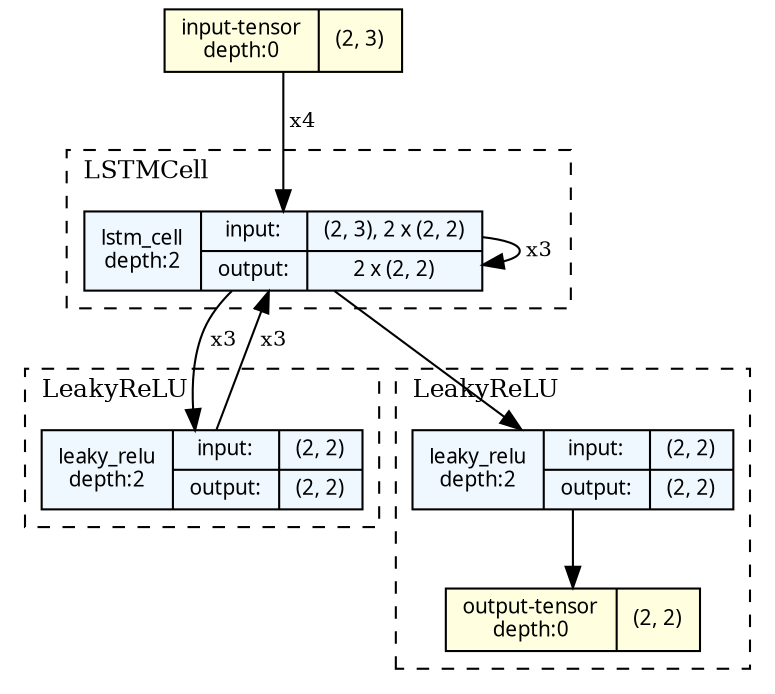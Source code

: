 strict digraph RecursiveNet {
	graph [ordering=in size="14.7,14.7"]
	node [align=left fontname="Linux libertine" fontsize=10 height=0.2 ranksep=0.1 shape=record style=filled]
	edge [fontsize=10]
	0 [label="input-tensor&#92;ndepth:0|(2, 3)" fillcolor=lightyellow]
	subgraph cluster_2 {
		fontsize=12 label=LSTMCell labeljust=l style=dashed
		1 [label="lstm_cell&#92;ndepth:2|{input:|output:}|{(2, 3), 2 x (2, 2)|2 x (2, 2)}" fillcolor=aliceblue]
	}
	subgraph cluster_3 {
		fontsize=12 label=LeakyReLU labeljust=l style=dashed
		2 [label="leaky_relu&#92;ndepth:2|{input:|output:}|{(2, 2)|(2, 2)}" fillcolor=aliceblue]
	}
	subgraph cluster_2 {
		fontsize=12 label=LSTMCell labeljust=l style=dashed
		1 [label="lstm_cell&#92;ndepth:2|{input:|output:}|{(2, 3), 2 x (2, 2)|2 x (2, 2)}" fillcolor=aliceblue]
	}
	subgraph cluster_3 {
		fontsize=12 label=LeakyReLU labeljust=l style=dashed
		2 [label="leaky_relu&#92;ndepth:2|{input:|output:}|{(2, 2)|(2, 2)}" fillcolor=aliceblue]
	}
	subgraph cluster_2 {
		fontsize=12 label=LSTMCell labeljust=l style=dashed
		1 [label="lstm_cell&#92;ndepth:2|{input:|output:}|{(2, 3), 2 x (2, 2)|2 x (2, 2)}" fillcolor=aliceblue]
	}
	subgraph cluster_3 {
		fontsize=12 label=LeakyReLU labeljust=l style=dashed
		2 [label="leaky_relu&#92;ndepth:2|{input:|output:}|{(2, 2)|(2, 2)}" fillcolor=aliceblue]
	}
	subgraph cluster_2 {
		fontsize=12 label=LSTMCell labeljust=l style=dashed
		1 [label="lstm_cell&#92;ndepth:2|{input:|output:}|{(2, 3), 2 x (2, 2)|2 x (2, 2)}" fillcolor=aliceblue]
	}
	subgraph cluster_4 {
		fontsize=12 label=LeakyReLU labeljust=l style=dashed
		3 [label="leaky_relu&#92;ndepth:2|{input:|output:}|{(2, 2)|(2, 2)}" fillcolor=aliceblue]
		4 [label="output-tensor&#92;ndepth:0|(2, 2)" fillcolor=lightyellow]
	}
	0 -> 1
	1 -> 2
	0 -> 1 [label=" x2"]
	2 -> 1
	1 -> 1
	1 -> 2 [label=" x2"]
	0 -> 1 [label=" x3"]
	2 -> 1 [label=" x2"]
	1 -> 1 [label=" x2"]
	1 -> 2 [label=" x3"]
	0 -> 1 [label=" x4"]
	2 -> 1 [label=" x3"]
	1 -> 1 [label=" x3"]
	1 -> 3
	3 -> 4
}
strict digraph RecursiveNet {
	graph [ordering=in size="14.7,14.7"]
	node [align=left fontname="Linux libertine" fontsize=10 height=0.2 ranksep=0.1 shape=record style=filled]
	edge [fontsize=10]
	0 [label="input-tensor&#92;ndepth:0|(2, 3)" fillcolor=lightyellow]
	subgraph cluster_2 {
		fontsize=12 label=LSTMCell labeljust=l style=dashed
		1 [label="lstm_cell&#92;ndepth:2|{input:|output:}|{(2, 3), 2 x (2, 2)|2 x (2, 2)}" fillcolor=aliceblue]
	}
	subgraph cluster_3 {
		fontsize=12 label=LeakyReLU labeljust=l style=dashed
		2 [label="leaky_relu&#92;ndepth:2|{input:|output:}|{(2, 2)|(2, 2)}" fillcolor=aliceblue]
	}
	subgraph cluster_4 {
		fontsize=12 label=LSTMCell labeljust=l style=dashed
		3 [label="lstm_cell&#92;ndepth:2|{input:|output:}|{(2, 3), 2 x (2, 2)|2 x (2, 2)}" fillcolor=aliceblue]
	}
	subgraph cluster_5 {
		fontsize=12 label=LeakyReLU labeljust=l style=dashed
		4 [label="leaky_relu&#92;ndepth:2|{input:|output:}|{(2, 2)|(2, 2)}" fillcolor=aliceblue]
	}
	subgraph cluster_6 {
		fontsize=12 label=LSTMCell labeljust=l style=dashed
		5 [label="lstm_cell&#92;ndepth:2|{input:|output:}|{(2, 3), 2 x (2, 2)|2 x (2, 2)}" fillcolor=aliceblue]
	}
	subgraph cluster_7 {
		fontsize=12 label=LeakyReLU labeljust=l style=dashed
		6 [label="leaky_relu&#92;ndepth:2|{input:|output:}|{(2, 2)|(2, 2)}" fillcolor=aliceblue]
	}
	subgraph cluster_8 {
		fontsize=12 label=LSTMCell labeljust=l style=dashed
		7 [label="lstm_cell&#92;ndepth:2|{input:|output:}|{(2, 3), 2 x (2, 2)|2 x (2, 2)}" fillcolor=aliceblue]
	}
	subgraph cluster_9 {
		fontsize=12 label=LeakyReLU labeljust=l style=dashed
		8 [label="leaky_relu&#92;ndepth:2|{input:|output:}|{(2, 2)|(2, 2)}" fillcolor=aliceblue]
		9 [label="output-tensor&#92;ndepth:0|(2, 2)" fillcolor=lightyellow]
	}
	0 -> 1
	1 -> 2
	0 -> 3
	2 -> 3
	1 -> 3
	3 -> 4
	0 -> 5
	4 -> 5
	3 -> 5
	5 -> 6
	0 -> 7
	6 -> 7
	5 -> 7
	7 -> 8
	8 -> 9
}
